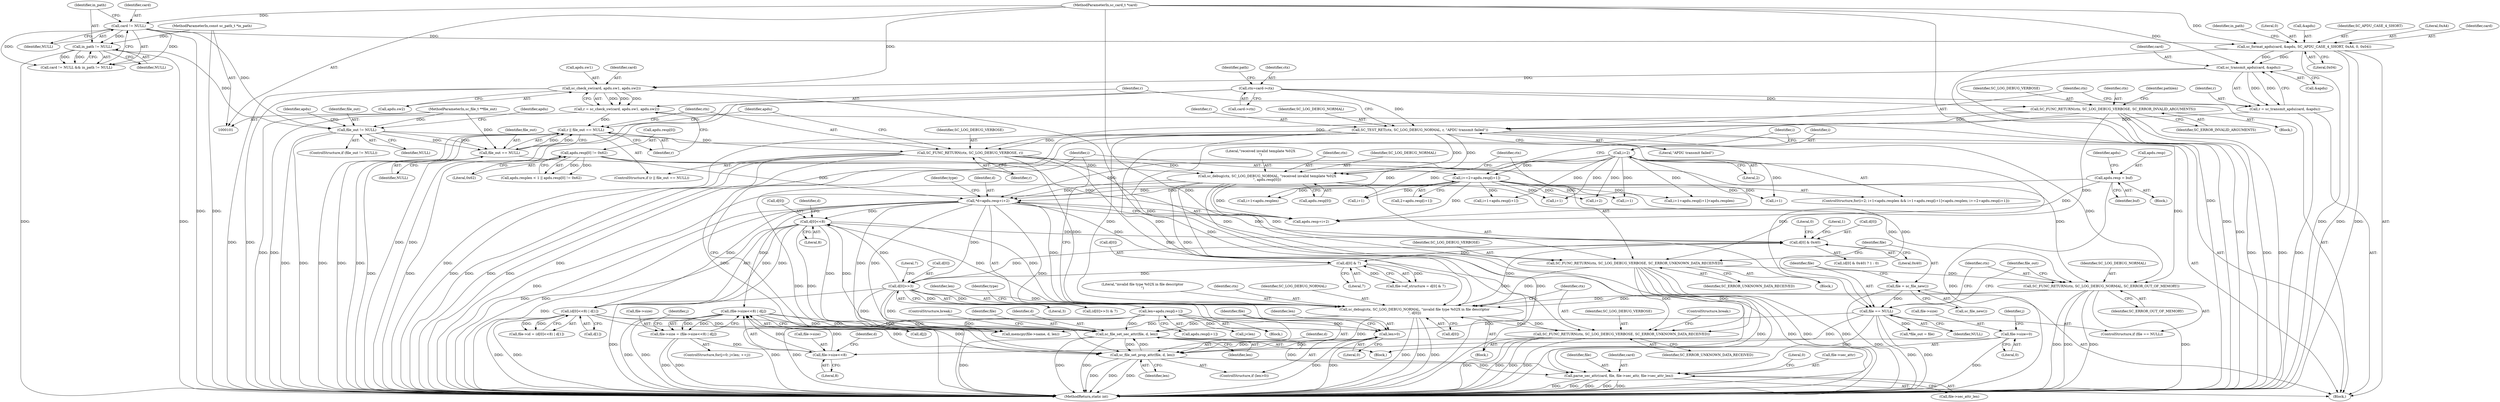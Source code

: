 digraph "1_OpenSC_360e95d45ac4123255a4c796db96337f332160ad#diff-d643a0fa169471dbf2912f4866dc49c5_3@pointer" {
"1000589" [label="(Call,parse_sec_attr(card, file, file->sec_attr, file->sec_attr_len))"];
"1000315" [label="(Call,sc_check_sw(card, apdu.sw1, apdu.sw2))"];
"1000304" [label="(Call,sc_transmit_apdu(card, &apdu))"];
"1000147" [label="(Call,sc_format_apdu(card, &apdu, SC_APDU_CASE_4_SHORT, 0xA4, 0, 0x04))"];
"1000123" [label="(Call,card != NULL)"];
"1000102" [label="(MethodParameterIn,sc_card_t *card)"];
"1000570" [label="(Call,sc_file_set_sec_attr(file, d, len))"];
"1000580" [label="(Call,sc_file_set_prop_attr(file, d, len))"];
"1000365" [label="(Call,file == NULL)"];
"1000361" [label="(Call,file = sc_file_new())"];
"1000326" [label="(Call,file_out == NULL)"];
"1000255" [label="(Call,file_out != NULL)"];
"1000104" [label="(MethodParameterIn,sc_file_t **file_out)"];
"1000126" [label="(Call,in_path != NULL)"];
"1000103" [label="(MethodParameterIn,const sc_path_t *in_path)"];
"1000473" [label="(Call,(file->size<<8) | d[j])"];
"1000474" [label="(Call,file->size<<8)"];
"1000469" [label="(Call,file->size = (file->size<<8) | d[j])"];
"1000455" [label="(Call,file->size=0)"];
"1000441" [label="(Call,*d=apdu.resp+i+2)"];
"1000259" [label="(Call,apdu.resp = buf)"];
"1000348" [label="(Call,sc_debug(ctx, SC_LOG_DEBUG_NORMAL, \"received invalid template %02X\n\", apdu.resp[0]))"];
"1000308" [label="(Call,SC_TEST_RET(ctx, SC_LOG_DEBUG_NORMAL, r, \"APDU transmit failed\"))"];
"1000129" [label="(Call,ctx=card->ctx)"];
"1000226" [label="(Call,SC_FUNC_RETURN(ctx, SC_LOG_DEBUG_VERBOSE, SC_ERROR_INVALID_ARGUMENTS))"];
"1000302" [label="(Call,r = sc_transmit_apdu(card, &apdu))"];
"1000329" [label="(Call,SC_FUNC_RETURN(ctx, SC_LOG_DEBUG_VERBOSE, r))"];
"1000324" [label="(Call,r || file_out == NULL)"];
"1000313" [label="(Call,r = sc_check_sw(card, apdu.sw1, apdu.sw2))"];
"1000340" [label="(Call,apdu.resp[0] != 0x62)"];
"1000383" [label="(Call,i=2)"];
"1000409" [label="(Call,i+=2+apdu.resp[i+1])"];
"1000546" [label="(Call,(d[0]<<8) | d[1])"];
"1000547" [label="(Call,d[0]<<8)"];
"1000507" [label="(Call,d[0]>>3)"];
"1000500" [label="(Call,d[0] & 7)"];
"1000489" [label="(Call,d[0] & 0x40)"];
"1000529" [label="(Call,sc_debug(ctx, SC_LOG_DEBUG_NORMAL, \"invalid file type %02X in file descriptor\n\", d[0]))"];
"1000368" [label="(Call,SC_FUNC_RETURN(ctx, SC_LOG_DEBUG_NORMAL, SC_ERROR_OUT_OF_MEMORY))"];
"1000357" [label="(Call,SC_FUNC_RETURN(ctx, SC_LOG_DEBUG_VERBOSE, SC_ERROR_UNKNOWN_DATA_RECEIVED))"];
"1000536" [label="(Call,SC_FUNC_RETURN(ctx, SC_LOG_DEBUG_VERBOSE, SC_ERROR_UNKNOWN_DATA_RECEIVED))"];
"1000577" [label="(Call,len>0)"];
"1000423" [label="(Call,len=apdu.resp[i+1])"];
"1000309" [label="(Identifier,ctx)"];
"1000576" [label="(ControlStructure,if (len>0))"];
"1000360" [label="(Identifier,SC_ERROR_UNKNOWN_DATA_RECEIVED)"];
"1000460" [label="(ControlStructure,for(j=0; j<len; ++j))"];
"1000311" [label="(Identifier,r)"];
"1000539" [label="(Identifier,SC_ERROR_UNKNOWN_DATA_RECEIVED)"];
"1000332" [label="(Identifier,r)"];
"1000417" [label="(Call,i+1)"];
"1000577" [label="(Call,len>0)"];
"1000258" [label="(Block,)"];
"1000330" [label="(Identifier,ctx)"];
"1000382" [label="(ControlStructure,for(i=2; i+1<apdu.resplen && i+1+apdu.resp[i+1]<apdu.resplen; i+=2+apdu.resp[i+1]))"];
"1000364" [label="(ControlStructure,if (file == NULL))"];
"1000599" [label="(Literal,0)"];
"1000346" [label="(Literal,0x62)"];
"1000374" [label="(Identifier,file_out)"];
"1000331" [label="(Identifier,SC_LOG_DEBUG_VERBOSE)"];
"1000595" [label="(Call,file->sec_attr_len)"];
"1000456" [label="(Call,file->size)"];
"1000420" [label="(Block,)"];
"1000159" [label="(Block,)"];
"1000403" [label="(Call,i+1)"];
"1000410" [label="(Identifier,i)"];
"1000255" [label="(Call,file_out != NULL)"];
"1000512" [label="(Literal,7)"];
"1000263" [label="(Identifier,buf)"];
"1000362" [label="(Identifier,file)"];
"1000254" [label="(ControlStructure,if (file_out != NULL))"];
"1000581" [label="(Identifier,file)"];
"1000341" [label="(Call,apdu.resp[0])"];
"1000574" [label="(ControlStructure,break;)"];
"1000442" [label="(Identifier,d)"];
"1000500" [label="(Call,d[0] & 7)"];
"1000351" [label="(Literal,\"received invalid template %02X\n\")"];
"1000447" [label="(Call,i+2)"];
"1000102" [label="(MethodParameterIn,sc_card_t *card)"];
"1000488" [label="(Call,(d[0] & 0x40) ? 1 : 0)"];
"1000546" [label="(Call,(d[0]<<8) | d[1])"];
"1000279" [label="(Identifier,apdu)"];
"1000571" [label="(Identifier,file)"];
"1000260" [label="(Call,apdu.resp)"];
"1000154" [label="(Literal,0x04)"];
"1000493" [label="(Literal,0x40)"];
"1000551" [label="(Literal,8)"];
"1000347" [label="(Block,)"];
"1000256" [label="(Identifier,file_out)"];
"1000130" [label="(Identifier,ctx)"];
"1000540" [label="(ControlStructure,break;)"];
"1000508" [label="(Call,d[0])"];
"1000470" [label="(Call,file->size)"];
"1000455" [label="(Call,file->size=0)"];
"1000326" [label="(Call,file_out == NULL)"];
"1000504" [label="(Literal,7)"];
"1000462" [label="(Identifier,j)"];
"1000579" [label="(Literal,0)"];
"1000423" [label="(Call,len=apdu.resp[i+1])"];
"1000352" [label="(Call,apdu.resp[0])"];
"1000383" [label="(Call,i=2)"];
"1000315" [label="(Call,sc_check_sw(card, apdu.sw1, apdu.sw2))"];
"1000592" [label="(Call,file->sec_attr)"];
"1000305" [label="(Identifier,card)"];
"1000506" [label="(Call,(d[0]>>3) & 7)"];
"1000226" [label="(Call,SC_FUNC_RETURN(ctx, SC_LOG_DEBUG_VERBOSE, SC_ERROR_INVALID_ARGUMENTS))"];
"1000147" [label="(Call,sc_format_apdu(card, &apdu, SC_APDU_CASE_4_SHORT, 0xA4, 0, 0x04))"];
"1000261" [label="(Identifier,apdu)"];
"1000451" [label="(Identifier,type)"];
"1000388" [label="(Call,i+1)"];
"1000580" [label="(Call,sc_file_set_prop_attr(file, d, len))"];
"1000480" [label="(Identifier,d)"];
"1000312" [label="(Literal,\"APDU transmit failed\")"];
"1000536" [label="(Call,SC_FUNC_RETURN(ctx, SC_LOG_DEBUG_VERBOSE, SC_ERROR_UNKNOWN_DATA_RECEIVED))"];
"1000557" [label="(Call,memcpy(file->name, d, len))"];
"1000537" [label="(Identifier,ctx)"];
"1000359" [label="(Identifier,SC_LOG_DEBUG_VERBOSE)"];
"1000411" [label="(Call,2+apdu.resp[i+1])"];
"1000394" [label="(Call,i+1+apdu.resp[i+1]<apdu.resplen)"];
"1000229" [label="(Identifier,SC_ERROR_INVALID_ARGUMENTS)"];
"1000157" [label="(Identifier,in_path)"];
"1000533" [label="(Call,d[0])"];
"1000387" [label="(Call,i+1<apdu.resplen)"];
"1000363" [label="(Call,sc_file_new())"];
"1000349" [label="(Identifier,ctx)"];
"1000153" [label="(Literal,0)"];
"1000532" [label="(Literal,\"invalid file type %02X in file descriptor\n\")"];
"1000429" [label="(Call,i+1)"];
"1000591" [label="(Identifier,file)"];
"1000371" [label="(Identifier,SC_ERROR_OUT_OF_MEMORY)"];
"1000316" [label="(Identifier,card)"];
"1000368" [label="(Call,SC_FUNC_RETURN(ctx, SC_LOG_DEBUG_NORMAL, SC_ERROR_OUT_OF_MEMORY))"];
"1000590" [label="(Identifier,card)"];
"1000105" [label="(Block,)"];
"1000123" [label="(Call,card != NULL)"];
"1000573" [label="(Identifier,len)"];
"1000469" [label="(Call,file->size = (file->size<<8) | d[j])"];
"1000489" [label="(Call,d[0] & 0x40)"];
"1000131" [label="(Call,card->ctx)"];
"1000490" [label="(Call,d[0])"];
"1000302" [label="(Call,r = sc_transmit_apdu(card, &apdu))"];
"1000530" [label="(Identifier,ctx)"];
"1000327" [label="(Identifier,file_out)"];
"1000548" [label="(Call,d[0])"];
"1000232" [label="(Identifier,pathlen)"];
"1000372" [label="(Call,*file_out = file)"];
"1000370" [label="(Identifier,SC_LOG_DEBUG_NORMAL)"];
"1000542" [label="(Call,file->id = (d[0]<<8) | d[1])"];
"1000340" [label="(Call,apdu.resp[0] != 0x62)"];
"1000570" [label="(Call,sc_file_set_sec_attr(file, d, len))"];
"1000257" [label="(Identifier,NULL)"];
"1000350" [label="(Identifier,SC_LOG_DEBUG_NORMAL)"];
"1000303" [label="(Identifier,r)"];
"1000122" [label="(Call,card != NULL && in_path != NULL)"];
"1000572" [label="(Identifier,d)"];
"1000531" [label="(Identifier,SC_LOG_DEBUG_NORMAL)"];
"1000425" [label="(Call,apdu.resp[i+1])"];
"1000124" [label="(Identifier,card)"];
"1000507" [label="(Call,d[0]>>3)"];
"1000357" [label="(Call,SC_FUNC_RETURN(ctx, SC_LOG_DEBUG_VERBOSE, SC_ERROR_UNKNOWN_DATA_RECEIVED))"];
"1000473" [label="(Call,(file->size<<8) | d[j])"];
"1000395" [label="(Call,i+1+apdu.resp[i+1])"];
"1000511" [label="(Literal,3)"];
"1000314" [label="(Identifier,r)"];
"1000459" [label="(Literal,0)"];
"1000474" [label="(Call,file->size<<8)"];
"1000128" [label="(Identifier,NULL)"];
"1000324" [label="(Call,r || file_out == NULL)"];
"1000308" [label="(Call,SC_TEST_RET(ctx, SC_LOG_DEBUG_NORMAL, r, \"APDU transmit failed\"))"];
"1000552" [label="(Call,d[1])"];
"1000452" [label="(Block,)"];
"1000358" [label="(Identifier,ctx)"];
"1000496" [label="(Call,file->ef_structure = d[0] & 7)"];
"1000538" [label="(Identifier,SC_LOG_DEBUG_VERBOSE)"];
"1000323" [label="(ControlStructure,if (r || file_out == NULL))"];
"1000365" [label="(Call,file == NULL)"];
"1000149" [label="(Call,&apdu)"];
"1000151" [label="(Identifier,SC_APDU_CASE_4_SHORT)"];
"1000479" [label="(Call,d[j])"];
"1000129" [label="(Call,ctx=card->ctx)"];
"1000313" [label="(Call,r = sc_check_sw(card, apdu.sw1, apdu.sw2))"];
"1000366" [label="(Identifier,file)"];
"1000361" [label="(Call,file = sc_file_new())"];
"1000513" [label="(Block,)"];
"1000369" [label="(Identifier,ctx)"];
"1000266" [label="(Identifier,apdu)"];
"1000228" [label="(Identifier,SC_LOG_DEBUG_VERBOSE)"];
"1000389" [label="(Identifier,i)"];
"1000495" [label="(Literal,0)"];
"1000547" [label="(Call,d[0]<<8)"];
"1000317" [label="(Call,apdu.sw1)"];
"1000348" [label="(Call,sc_debug(ctx, SC_LOG_DEBUG_NORMAL, \"received invalid template %02X\n\", apdu.resp[0]))"];
"1000334" [label="(Call,apdu.resplen < 1 || apdu.resp[0] != 0x62)"];
"1000329" [label="(Call,SC_FUNC_RETURN(ctx, SC_LOG_DEBUG_VERBOSE, r))"];
"1000589" [label="(Call,parse_sec_attr(card, file, file->sec_attr, file->sec_attr_len))"];
"1000304" [label="(Call,sc_transmit_apdu(card, &apdu))"];
"1000320" [label="(Call,apdu.sw2)"];
"1000306" [label="(Call,&apdu)"];
"1000434" [label="(Identifier,type)"];
"1000553" [label="(Identifier,d)"];
"1000529" [label="(Call,sc_debug(ctx, SC_LOG_DEBUG_NORMAL, \"invalid file type %02X in file descriptor\n\", d[0]))"];
"1000152" [label="(Literal,0xA4)"];
"1000385" [label="(Literal,2)"];
"1000126" [label="(Call,in_path != NULL)"];
"1000494" [label="(Literal,1)"];
"1000325" [label="(Identifier,r)"];
"1000127" [label="(Identifier,in_path)"];
"1000424" [label="(Identifier,len)"];
"1000148" [label="(Identifier,card)"];
"1000125" [label="(Identifier,NULL)"];
"1000478" [label="(Literal,8)"];
"1000135" [label="(Identifier,path)"];
"1000384" [label="(Identifier,i)"];
"1000600" [label="(MethodReturn,static int)"];
"1000227" [label="(Identifier,ctx)"];
"1000259" [label="(Call,apdu.resp = buf)"];
"1000441" [label="(Call,*d=apdu.resp+i+2)"];
"1000328" [label="(Identifier,NULL)"];
"1000468" [label="(Identifier,j)"];
"1000367" [label="(Identifier,NULL)"];
"1000501" [label="(Call,d[0])"];
"1000464" [label="(Call,j<len)"];
"1000337" [label="(Identifier,apdu)"];
"1000475" [label="(Call,file->size)"];
"1000583" [label="(Identifier,len)"];
"1000310" [label="(Identifier,SC_LOG_DEBUG_NORMAL)"];
"1000104" [label="(MethodParameterIn,sc_file_t **file_out)"];
"1000578" [label="(Identifier,len)"];
"1000443" [label="(Call,apdu.resp+i+2)"];
"1000409" [label="(Call,i+=2+apdu.resp[i+1])"];
"1000103" [label="(MethodParameterIn,const sc_path_t *in_path)"];
"1000582" [label="(Identifier,d)"];
"1000589" -> "1000105"  [label="AST: "];
"1000589" -> "1000595"  [label="CFG: "];
"1000590" -> "1000589"  [label="AST: "];
"1000591" -> "1000589"  [label="AST: "];
"1000592" -> "1000589"  [label="AST: "];
"1000595" -> "1000589"  [label="AST: "];
"1000599" -> "1000589"  [label="CFG: "];
"1000589" -> "1000600"  [label="DDG: "];
"1000589" -> "1000600"  [label="DDG: "];
"1000589" -> "1000600"  [label="DDG: "];
"1000589" -> "1000600"  [label="DDG: "];
"1000589" -> "1000600"  [label="DDG: "];
"1000315" -> "1000589"  [label="DDG: "];
"1000102" -> "1000589"  [label="DDG: "];
"1000570" -> "1000589"  [label="DDG: "];
"1000580" -> "1000589"  [label="DDG: "];
"1000365" -> "1000589"  [label="DDG: "];
"1000315" -> "1000313"  [label="AST: "];
"1000315" -> "1000320"  [label="CFG: "];
"1000316" -> "1000315"  [label="AST: "];
"1000317" -> "1000315"  [label="AST: "];
"1000320" -> "1000315"  [label="AST: "];
"1000313" -> "1000315"  [label="CFG: "];
"1000315" -> "1000600"  [label="DDG: "];
"1000315" -> "1000600"  [label="DDG: "];
"1000315" -> "1000313"  [label="DDG: "];
"1000315" -> "1000313"  [label="DDG: "];
"1000315" -> "1000313"  [label="DDG: "];
"1000304" -> "1000315"  [label="DDG: "];
"1000102" -> "1000315"  [label="DDG: "];
"1000304" -> "1000302"  [label="AST: "];
"1000304" -> "1000306"  [label="CFG: "];
"1000305" -> "1000304"  [label="AST: "];
"1000306" -> "1000304"  [label="AST: "];
"1000302" -> "1000304"  [label="CFG: "];
"1000304" -> "1000600"  [label="DDG: "];
"1000304" -> "1000302"  [label="DDG: "];
"1000304" -> "1000302"  [label="DDG: "];
"1000147" -> "1000304"  [label="DDG: "];
"1000147" -> "1000304"  [label="DDG: "];
"1000102" -> "1000304"  [label="DDG: "];
"1000147" -> "1000105"  [label="AST: "];
"1000147" -> "1000154"  [label="CFG: "];
"1000148" -> "1000147"  [label="AST: "];
"1000149" -> "1000147"  [label="AST: "];
"1000151" -> "1000147"  [label="AST: "];
"1000152" -> "1000147"  [label="AST: "];
"1000153" -> "1000147"  [label="AST: "];
"1000154" -> "1000147"  [label="AST: "];
"1000157" -> "1000147"  [label="CFG: "];
"1000147" -> "1000600"  [label="DDG: "];
"1000147" -> "1000600"  [label="DDG: "];
"1000147" -> "1000600"  [label="DDG: "];
"1000147" -> "1000600"  [label="DDG: "];
"1000123" -> "1000147"  [label="DDG: "];
"1000102" -> "1000147"  [label="DDG: "];
"1000123" -> "1000122"  [label="AST: "];
"1000123" -> "1000125"  [label="CFG: "];
"1000124" -> "1000123"  [label="AST: "];
"1000125" -> "1000123"  [label="AST: "];
"1000127" -> "1000123"  [label="CFG: "];
"1000122" -> "1000123"  [label="CFG: "];
"1000123" -> "1000600"  [label="DDG: "];
"1000123" -> "1000122"  [label="DDG: "];
"1000123" -> "1000122"  [label="DDG: "];
"1000102" -> "1000123"  [label="DDG: "];
"1000123" -> "1000126"  [label="DDG: "];
"1000123" -> "1000255"  [label="DDG: "];
"1000102" -> "1000101"  [label="AST: "];
"1000102" -> "1000600"  [label="DDG: "];
"1000570" -> "1000452"  [label="AST: "];
"1000570" -> "1000573"  [label="CFG: "];
"1000571" -> "1000570"  [label="AST: "];
"1000572" -> "1000570"  [label="AST: "];
"1000573" -> "1000570"  [label="AST: "];
"1000574" -> "1000570"  [label="CFG: "];
"1000570" -> "1000600"  [label="DDG: "];
"1000570" -> "1000600"  [label="DDG: "];
"1000570" -> "1000600"  [label="DDG: "];
"1000580" -> "1000570"  [label="DDG: "];
"1000365" -> "1000570"  [label="DDG: "];
"1000473" -> "1000570"  [label="DDG: "];
"1000546" -> "1000570"  [label="DDG: "];
"1000507" -> "1000570"  [label="DDG: "];
"1000529" -> "1000570"  [label="DDG: "];
"1000441" -> "1000570"  [label="DDG: "];
"1000547" -> "1000570"  [label="DDG: "];
"1000423" -> "1000570"  [label="DDG: "];
"1000570" -> "1000580"  [label="DDG: "];
"1000580" -> "1000576"  [label="AST: "];
"1000580" -> "1000583"  [label="CFG: "];
"1000581" -> "1000580"  [label="AST: "];
"1000582" -> "1000580"  [label="AST: "];
"1000583" -> "1000580"  [label="AST: "];
"1000410" -> "1000580"  [label="CFG: "];
"1000580" -> "1000600"  [label="DDG: "];
"1000580" -> "1000600"  [label="DDG: "];
"1000580" -> "1000600"  [label="DDG: "];
"1000365" -> "1000580"  [label="DDG: "];
"1000473" -> "1000580"  [label="DDG: "];
"1000546" -> "1000580"  [label="DDG: "];
"1000507" -> "1000580"  [label="DDG: "];
"1000529" -> "1000580"  [label="DDG: "];
"1000441" -> "1000580"  [label="DDG: "];
"1000547" -> "1000580"  [label="DDG: "];
"1000577" -> "1000580"  [label="DDG: "];
"1000365" -> "1000364"  [label="AST: "];
"1000365" -> "1000367"  [label="CFG: "];
"1000366" -> "1000365"  [label="AST: "];
"1000367" -> "1000365"  [label="AST: "];
"1000369" -> "1000365"  [label="CFG: "];
"1000374" -> "1000365"  [label="CFG: "];
"1000365" -> "1000600"  [label="DDG: "];
"1000365" -> "1000600"  [label="DDG: "];
"1000361" -> "1000365"  [label="DDG: "];
"1000326" -> "1000365"  [label="DDG: "];
"1000255" -> "1000365"  [label="DDG: "];
"1000365" -> "1000372"  [label="DDG: "];
"1000361" -> "1000105"  [label="AST: "];
"1000361" -> "1000363"  [label="CFG: "];
"1000362" -> "1000361"  [label="AST: "];
"1000363" -> "1000361"  [label="AST: "];
"1000366" -> "1000361"  [label="CFG: "];
"1000361" -> "1000600"  [label="DDG: "];
"1000326" -> "1000324"  [label="AST: "];
"1000326" -> "1000328"  [label="CFG: "];
"1000327" -> "1000326"  [label="AST: "];
"1000328" -> "1000326"  [label="AST: "];
"1000324" -> "1000326"  [label="CFG: "];
"1000326" -> "1000600"  [label="DDG: "];
"1000326" -> "1000324"  [label="DDG: "];
"1000326" -> "1000324"  [label="DDG: "];
"1000255" -> "1000326"  [label="DDG: "];
"1000255" -> "1000326"  [label="DDG: "];
"1000104" -> "1000326"  [label="DDG: "];
"1000255" -> "1000254"  [label="AST: "];
"1000255" -> "1000257"  [label="CFG: "];
"1000256" -> "1000255"  [label="AST: "];
"1000257" -> "1000255"  [label="AST: "];
"1000261" -> "1000255"  [label="CFG: "];
"1000279" -> "1000255"  [label="CFG: "];
"1000255" -> "1000600"  [label="DDG: "];
"1000255" -> "1000600"  [label="DDG: "];
"1000104" -> "1000255"  [label="DDG: "];
"1000126" -> "1000255"  [label="DDG: "];
"1000104" -> "1000101"  [label="AST: "];
"1000104" -> "1000600"  [label="DDG: "];
"1000126" -> "1000122"  [label="AST: "];
"1000126" -> "1000128"  [label="CFG: "];
"1000127" -> "1000126"  [label="AST: "];
"1000128" -> "1000126"  [label="AST: "];
"1000122" -> "1000126"  [label="CFG: "];
"1000126" -> "1000600"  [label="DDG: "];
"1000126" -> "1000600"  [label="DDG: "];
"1000126" -> "1000122"  [label="DDG: "];
"1000126" -> "1000122"  [label="DDG: "];
"1000103" -> "1000126"  [label="DDG: "];
"1000103" -> "1000101"  [label="AST: "];
"1000103" -> "1000600"  [label="DDG: "];
"1000473" -> "1000469"  [label="AST: "];
"1000473" -> "1000479"  [label="CFG: "];
"1000474" -> "1000473"  [label="AST: "];
"1000479" -> "1000473"  [label="AST: "];
"1000469" -> "1000473"  [label="CFG: "];
"1000473" -> "1000600"  [label="DDG: "];
"1000473" -> "1000600"  [label="DDG: "];
"1000473" -> "1000469"  [label="DDG: "];
"1000473" -> "1000469"  [label="DDG: "];
"1000474" -> "1000473"  [label="DDG: "];
"1000474" -> "1000473"  [label="DDG: "];
"1000441" -> "1000473"  [label="DDG: "];
"1000473" -> "1000557"  [label="DDG: "];
"1000474" -> "1000478"  [label="CFG: "];
"1000475" -> "1000474"  [label="AST: "];
"1000478" -> "1000474"  [label="AST: "];
"1000480" -> "1000474"  [label="CFG: "];
"1000469" -> "1000474"  [label="DDG: "];
"1000455" -> "1000474"  [label="DDG: "];
"1000469" -> "1000460"  [label="AST: "];
"1000470" -> "1000469"  [label="AST: "];
"1000468" -> "1000469"  [label="CFG: "];
"1000469" -> "1000600"  [label="DDG: "];
"1000469" -> "1000600"  [label="DDG: "];
"1000455" -> "1000452"  [label="AST: "];
"1000455" -> "1000459"  [label="CFG: "];
"1000456" -> "1000455"  [label="AST: "];
"1000459" -> "1000455"  [label="AST: "];
"1000462" -> "1000455"  [label="CFG: "];
"1000455" -> "1000600"  [label="DDG: "];
"1000441" -> "1000420"  [label="AST: "];
"1000441" -> "1000443"  [label="CFG: "];
"1000442" -> "1000441"  [label="AST: "];
"1000443" -> "1000441"  [label="AST: "];
"1000451" -> "1000441"  [label="CFG: "];
"1000441" -> "1000600"  [label="DDG: "];
"1000441" -> "1000600"  [label="DDG: "];
"1000259" -> "1000441"  [label="DDG: "];
"1000348" -> "1000441"  [label="DDG: "];
"1000340" -> "1000441"  [label="DDG: "];
"1000383" -> "1000441"  [label="DDG: "];
"1000409" -> "1000441"  [label="DDG: "];
"1000441" -> "1000489"  [label="DDG: "];
"1000441" -> "1000500"  [label="DDG: "];
"1000441" -> "1000507"  [label="DDG: "];
"1000441" -> "1000529"  [label="DDG: "];
"1000441" -> "1000547"  [label="DDG: "];
"1000441" -> "1000546"  [label="DDG: "];
"1000441" -> "1000557"  [label="DDG: "];
"1000259" -> "1000258"  [label="AST: "];
"1000259" -> "1000263"  [label="CFG: "];
"1000260" -> "1000259"  [label="AST: "];
"1000263" -> "1000259"  [label="AST: "];
"1000266" -> "1000259"  [label="CFG: "];
"1000259" -> "1000600"  [label="DDG: "];
"1000259" -> "1000443"  [label="DDG: "];
"1000348" -> "1000347"  [label="AST: "];
"1000348" -> "1000352"  [label="CFG: "];
"1000349" -> "1000348"  [label="AST: "];
"1000350" -> "1000348"  [label="AST: "];
"1000351" -> "1000348"  [label="AST: "];
"1000352" -> "1000348"  [label="AST: "];
"1000358" -> "1000348"  [label="CFG: "];
"1000348" -> "1000600"  [label="DDG: "];
"1000348" -> "1000600"  [label="DDG: "];
"1000348" -> "1000600"  [label="DDG: "];
"1000308" -> "1000348"  [label="DDG: "];
"1000308" -> "1000348"  [label="DDG: "];
"1000329" -> "1000348"  [label="DDG: "];
"1000340" -> "1000348"  [label="DDG: "];
"1000348" -> "1000357"  [label="DDG: "];
"1000348" -> "1000368"  [label="DDG: "];
"1000348" -> "1000443"  [label="DDG: "];
"1000348" -> "1000529"  [label="DDG: "];
"1000308" -> "1000105"  [label="AST: "];
"1000308" -> "1000312"  [label="CFG: "];
"1000309" -> "1000308"  [label="AST: "];
"1000310" -> "1000308"  [label="AST: "];
"1000311" -> "1000308"  [label="AST: "];
"1000312" -> "1000308"  [label="AST: "];
"1000314" -> "1000308"  [label="CFG: "];
"1000308" -> "1000600"  [label="DDG: "];
"1000308" -> "1000600"  [label="DDG: "];
"1000308" -> "1000600"  [label="DDG: "];
"1000129" -> "1000308"  [label="DDG: "];
"1000226" -> "1000308"  [label="DDG: "];
"1000302" -> "1000308"  [label="DDG: "];
"1000308" -> "1000329"  [label="DDG: "];
"1000308" -> "1000368"  [label="DDG: "];
"1000308" -> "1000368"  [label="DDG: "];
"1000308" -> "1000529"  [label="DDG: "];
"1000308" -> "1000529"  [label="DDG: "];
"1000129" -> "1000105"  [label="AST: "];
"1000129" -> "1000131"  [label="CFG: "];
"1000130" -> "1000129"  [label="AST: "];
"1000131" -> "1000129"  [label="AST: "];
"1000135" -> "1000129"  [label="CFG: "];
"1000129" -> "1000600"  [label="DDG: "];
"1000129" -> "1000600"  [label="DDG: "];
"1000129" -> "1000226"  [label="DDG: "];
"1000226" -> "1000159"  [label="AST: "];
"1000226" -> "1000229"  [label="CFG: "];
"1000227" -> "1000226"  [label="AST: "];
"1000228" -> "1000226"  [label="AST: "];
"1000229" -> "1000226"  [label="AST: "];
"1000232" -> "1000226"  [label="CFG: "];
"1000226" -> "1000600"  [label="DDG: "];
"1000226" -> "1000600"  [label="DDG: "];
"1000226" -> "1000600"  [label="DDG: "];
"1000226" -> "1000329"  [label="DDG: "];
"1000226" -> "1000357"  [label="DDG: "];
"1000226" -> "1000536"  [label="DDG: "];
"1000302" -> "1000105"  [label="AST: "];
"1000303" -> "1000302"  [label="AST: "];
"1000309" -> "1000302"  [label="CFG: "];
"1000302" -> "1000600"  [label="DDG: "];
"1000329" -> "1000323"  [label="AST: "];
"1000329" -> "1000332"  [label="CFG: "];
"1000330" -> "1000329"  [label="AST: "];
"1000331" -> "1000329"  [label="AST: "];
"1000332" -> "1000329"  [label="AST: "];
"1000337" -> "1000329"  [label="CFG: "];
"1000329" -> "1000600"  [label="DDG: "];
"1000329" -> "1000600"  [label="DDG: "];
"1000329" -> "1000600"  [label="DDG: "];
"1000329" -> "1000600"  [label="DDG: "];
"1000324" -> "1000329"  [label="DDG: "];
"1000329" -> "1000357"  [label="DDG: "];
"1000329" -> "1000368"  [label="DDG: "];
"1000329" -> "1000529"  [label="DDG: "];
"1000329" -> "1000536"  [label="DDG: "];
"1000324" -> "1000323"  [label="AST: "];
"1000324" -> "1000325"  [label="CFG: "];
"1000325" -> "1000324"  [label="AST: "];
"1000330" -> "1000324"  [label="CFG: "];
"1000337" -> "1000324"  [label="CFG: "];
"1000324" -> "1000600"  [label="DDG: "];
"1000324" -> "1000600"  [label="DDG: "];
"1000324" -> "1000600"  [label="DDG: "];
"1000313" -> "1000324"  [label="DDG: "];
"1000313" -> "1000105"  [label="AST: "];
"1000314" -> "1000313"  [label="AST: "];
"1000325" -> "1000313"  [label="CFG: "];
"1000313" -> "1000600"  [label="DDG: "];
"1000340" -> "1000334"  [label="AST: "];
"1000340" -> "1000346"  [label="CFG: "];
"1000341" -> "1000340"  [label="AST: "];
"1000346" -> "1000340"  [label="AST: "];
"1000334" -> "1000340"  [label="CFG: "];
"1000340" -> "1000600"  [label="DDG: "];
"1000340" -> "1000334"  [label="DDG: "];
"1000340" -> "1000334"  [label="DDG: "];
"1000340" -> "1000443"  [label="DDG: "];
"1000383" -> "1000382"  [label="AST: "];
"1000383" -> "1000385"  [label="CFG: "];
"1000384" -> "1000383"  [label="AST: "];
"1000385" -> "1000383"  [label="AST: "];
"1000389" -> "1000383"  [label="CFG: "];
"1000383" -> "1000387"  [label="DDG: "];
"1000383" -> "1000388"  [label="DDG: "];
"1000383" -> "1000394"  [label="DDG: "];
"1000383" -> "1000395"  [label="DDG: "];
"1000383" -> "1000403"  [label="DDG: "];
"1000383" -> "1000409"  [label="DDG: "];
"1000383" -> "1000417"  [label="DDG: "];
"1000383" -> "1000429"  [label="DDG: "];
"1000383" -> "1000443"  [label="DDG: "];
"1000383" -> "1000447"  [label="DDG: "];
"1000409" -> "1000382"  [label="AST: "];
"1000409" -> "1000411"  [label="CFG: "];
"1000410" -> "1000409"  [label="AST: "];
"1000411" -> "1000409"  [label="AST: "];
"1000389" -> "1000409"  [label="CFG: "];
"1000409" -> "1000600"  [label="DDG: "];
"1000409" -> "1000387"  [label="DDG: "];
"1000409" -> "1000388"  [label="DDG: "];
"1000409" -> "1000394"  [label="DDG: "];
"1000409" -> "1000395"  [label="DDG: "];
"1000409" -> "1000403"  [label="DDG: "];
"1000409" -> "1000417"  [label="DDG: "];
"1000409" -> "1000429"  [label="DDG: "];
"1000409" -> "1000443"  [label="DDG: "];
"1000409" -> "1000447"  [label="DDG: "];
"1000546" -> "1000542"  [label="AST: "];
"1000546" -> "1000552"  [label="CFG: "];
"1000547" -> "1000546"  [label="AST: "];
"1000552" -> "1000546"  [label="AST: "];
"1000542" -> "1000546"  [label="CFG: "];
"1000546" -> "1000600"  [label="DDG: "];
"1000546" -> "1000600"  [label="DDG: "];
"1000546" -> "1000542"  [label="DDG: "];
"1000546" -> "1000542"  [label="DDG: "];
"1000547" -> "1000546"  [label="DDG: "];
"1000547" -> "1000546"  [label="DDG: "];
"1000546" -> "1000557"  [label="DDG: "];
"1000547" -> "1000551"  [label="CFG: "];
"1000548" -> "1000547"  [label="AST: "];
"1000551" -> "1000547"  [label="AST: "];
"1000553" -> "1000547"  [label="CFG: "];
"1000547" -> "1000600"  [label="DDG: "];
"1000547" -> "1000489"  [label="DDG: "];
"1000547" -> "1000529"  [label="DDG: "];
"1000507" -> "1000547"  [label="DDG: "];
"1000529" -> "1000547"  [label="DDG: "];
"1000547" -> "1000557"  [label="DDG: "];
"1000507" -> "1000506"  [label="AST: "];
"1000507" -> "1000511"  [label="CFG: "];
"1000508" -> "1000507"  [label="AST: "];
"1000511" -> "1000507"  [label="AST: "];
"1000512" -> "1000507"  [label="CFG: "];
"1000507" -> "1000600"  [label="DDG: "];
"1000507" -> "1000489"  [label="DDG: "];
"1000507" -> "1000506"  [label="DDG: "];
"1000507" -> "1000506"  [label="DDG: "];
"1000500" -> "1000507"  [label="DDG: "];
"1000507" -> "1000529"  [label="DDG: "];
"1000507" -> "1000557"  [label="DDG: "];
"1000500" -> "1000496"  [label="AST: "];
"1000500" -> "1000504"  [label="CFG: "];
"1000501" -> "1000500"  [label="AST: "];
"1000504" -> "1000500"  [label="AST: "];
"1000496" -> "1000500"  [label="CFG: "];
"1000500" -> "1000496"  [label="DDG: "];
"1000500" -> "1000496"  [label="DDG: "];
"1000489" -> "1000500"  [label="DDG: "];
"1000489" -> "1000488"  [label="AST: "];
"1000489" -> "1000493"  [label="CFG: "];
"1000490" -> "1000489"  [label="AST: "];
"1000493" -> "1000489"  [label="AST: "];
"1000494" -> "1000489"  [label="CFG: "];
"1000495" -> "1000489"  [label="CFG: "];
"1000529" -> "1000489"  [label="DDG: "];
"1000529" -> "1000513"  [label="AST: "];
"1000529" -> "1000533"  [label="CFG: "];
"1000530" -> "1000529"  [label="AST: "];
"1000531" -> "1000529"  [label="AST: "];
"1000532" -> "1000529"  [label="AST: "];
"1000533" -> "1000529"  [label="AST: "];
"1000537" -> "1000529"  [label="CFG: "];
"1000529" -> "1000600"  [label="DDG: "];
"1000529" -> "1000600"  [label="DDG: "];
"1000529" -> "1000600"  [label="DDG: "];
"1000368" -> "1000529"  [label="DDG: "];
"1000368" -> "1000529"  [label="DDG: "];
"1000357" -> "1000529"  [label="DDG: "];
"1000536" -> "1000529"  [label="DDG: "];
"1000529" -> "1000536"  [label="DDG: "];
"1000529" -> "1000557"  [label="DDG: "];
"1000368" -> "1000364"  [label="AST: "];
"1000368" -> "1000371"  [label="CFG: "];
"1000369" -> "1000368"  [label="AST: "];
"1000370" -> "1000368"  [label="AST: "];
"1000371" -> "1000368"  [label="AST: "];
"1000374" -> "1000368"  [label="CFG: "];
"1000368" -> "1000600"  [label="DDG: "];
"1000368" -> "1000600"  [label="DDG: "];
"1000368" -> "1000600"  [label="DDG: "];
"1000368" -> "1000600"  [label="DDG: "];
"1000357" -> "1000368"  [label="DDG: "];
"1000357" -> "1000347"  [label="AST: "];
"1000357" -> "1000360"  [label="CFG: "];
"1000358" -> "1000357"  [label="AST: "];
"1000359" -> "1000357"  [label="AST: "];
"1000360" -> "1000357"  [label="AST: "];
"1000362" -> "1000357"  [label="CFG: "];
"1000357" -> "1000600"  [label="DDG: "];
"1000357" -> "1000600"  [label="DDG: "];
"1000357" -> "1000600"  [label="DDG: "];
"1000357" -> "1000600"  [label="DDG: "];
"1000357" -> "1000536"  [label="DDG: "];
"1000357" -> "1000536"  [label="DDG: "];
"1000536" -> "1000513"  [label="AST: "];
"1000536" -> "1000539"  [label="CFG: "];
"1000537" -> "1000536"  [label="AST: "];
"1000538" -> "1000536"  [label="AST: "];
"1000539" -> "1000536"  [label="AST: "];
"1000540" -> "1000536"  [label="CFG: "];
"1000536" -> "1000600"  [label="DDG: "];
"1000536" -> "1000600"  [label="DDG: "];
"1000536" -> "1000600"  [label="DDG: "];
"1000536" -> "1000600"  [label="DDG: "];
"1000577" -> "1000576"  [label="AST: "];
"1000577" -> "1000579"  [label="CFG: "];
"1000578" -> "1000577"  [label="AST: "];
"1000579" -> "1000577"  [label="AST: "];
"1000581" -> "1000577"  [label="CFG: "];
"1000410" -> "1000577"  [label="CFG: "];
"1000577" -> "1000600"  [label="DDG: "];
"1000577" -> "1000600"  [label="DDG: "];
"1000423" -> "1000577"  [label="DDG: "];
"1000423" -> "1000420"  [label="AST: "];
"1000423" -> "1000425"  [label="CFG: "];
"1000424" -> "1000423"  [label="AST: "];
"1000425" -> "1000423"  [label="AST: "];
"1000434" -> "1000423"  [label="CFG: "];
"1000423" -> "1000600"  [label="DDG: "];
"1000423" -> "1000600"  [label="DDG: "];
"1000423" -> "1000464"  [label="DDG: "];
"1000423" -> "1000557"  [label="DDG: "];
}

